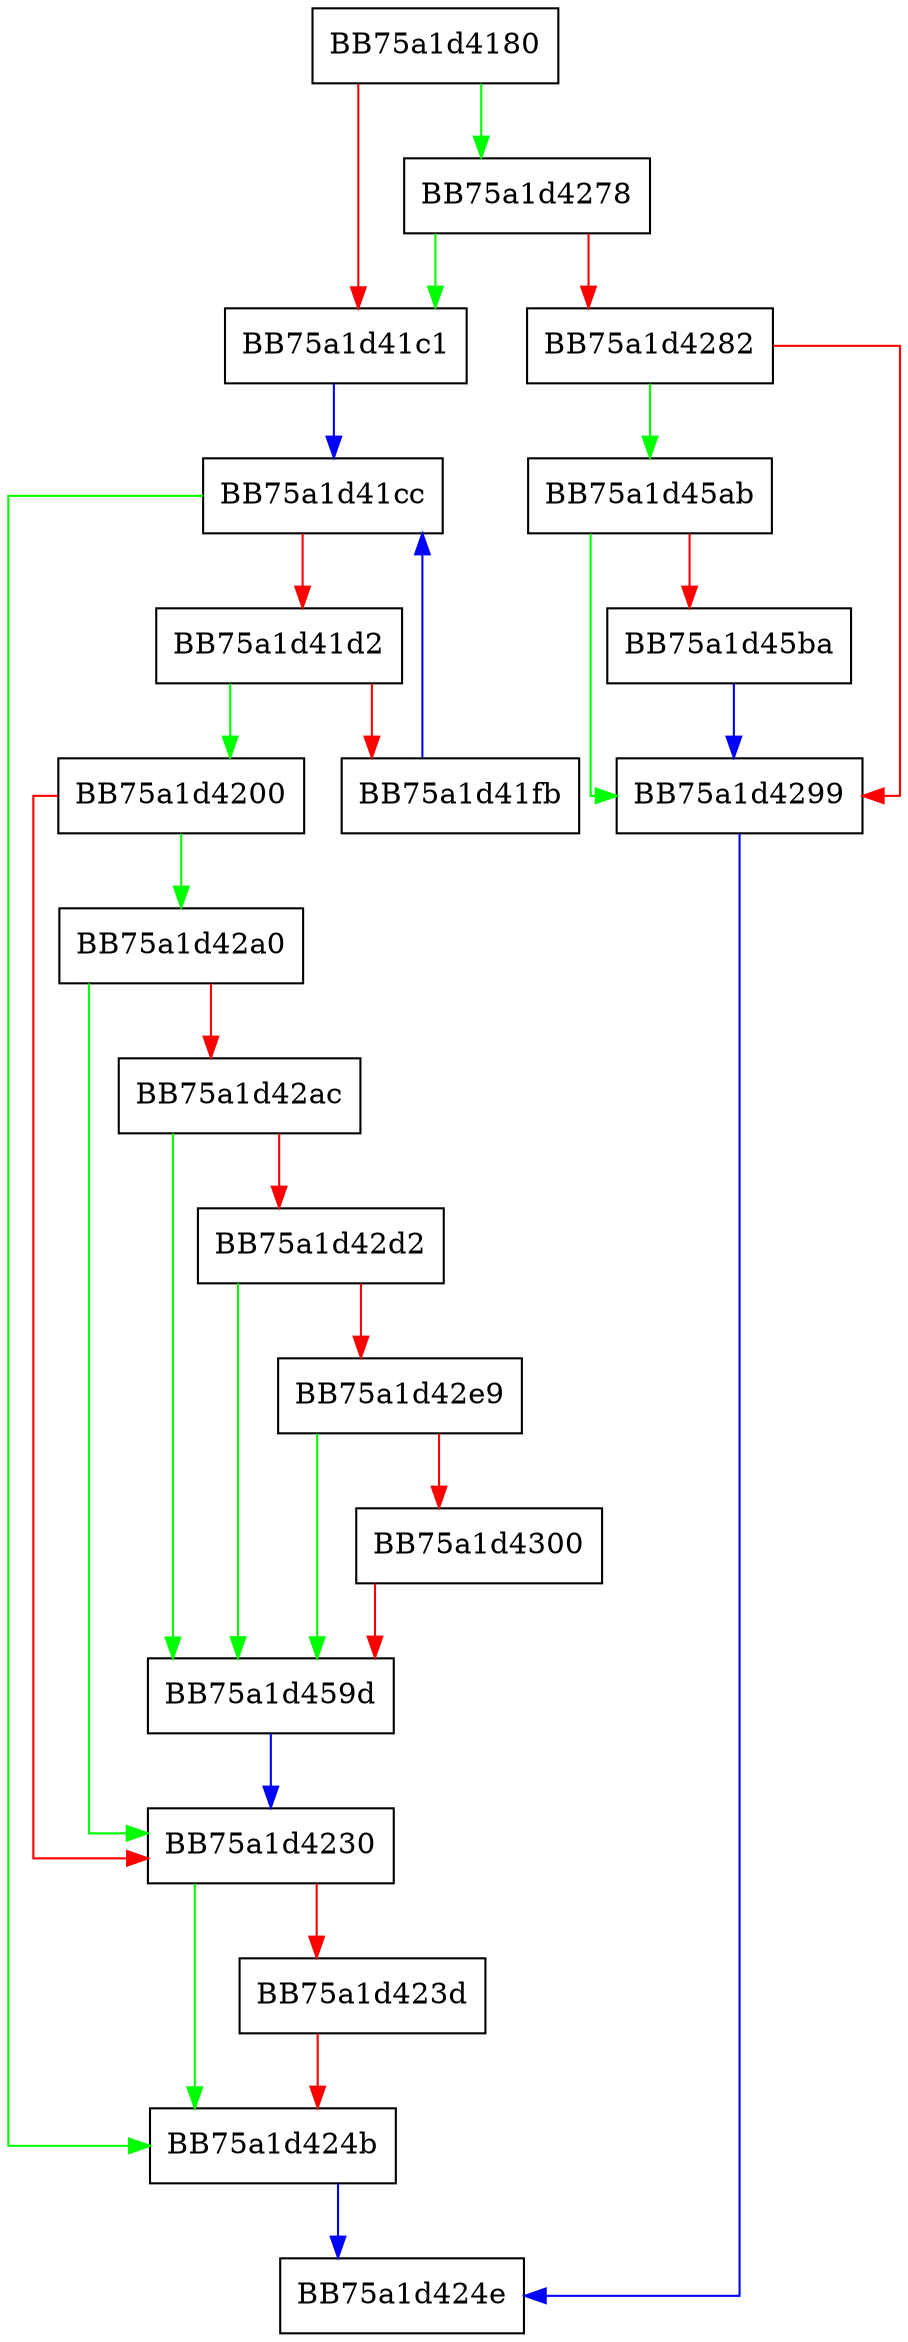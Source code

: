 digraph Validate {
  node [shape="box"];
  graph [splines=ortho];
  BB75a1d4180 -> BB75a1d4278 [color="green"];
  BB75a1d4180 -> BB75a1d41c1 [color="red"];
  BB75a1d41c1 -> BB75a1d41cc [color="blue"];
  BB75a1d41cc -> BB75a1d424b [color="green"];
  BB75a1d41cc -> BB75a1d41d2 [color="red"];
  BB75a1d41d2 -> BB75a1d4200 [color="green"];
  BB75a1d41d2 -> BB75a1d41fb [color="red"];
  BB75a1d41fb -> BB75a1d41cc [color="blue"];
  BB75a1d4200 -> BB75a1d42a0 [color="green"];
  BB75a1d4200 -> BB75a1d4230 [color="red"];
  BB75a1d4230 -> BB75a1d424b [color="green"];
  BB75a1d4230 -> BB75a1d423d [color="red"];
  BB75a1d423d -> BB75a1d424b [color="red"];
  BB75a1d424b -> BB75a1d424e [color="blue"];
  BB75a1d4278 -> BB75a1d41c1 [color="green"];
  BB75a1d4278 -> BB75a1d4282 [color="red"];
  BB75a1d4282 -> BB75a1d45ab [color="green"];
  BB75a1d4282 -> BB75a1d4299 [color="red"];
  BB75a1d4299 -> BB75a1d424e [color="blue"];
  BB75a1d42a0 -> BB75a1d4230 [color="green"];
  BB75a1d42a0 -> BB75a1d42ac [color="red"];
  BB75a1d42ac -> BB75a1d459d [color="green"];
  BB75a1d42ac -> BB75a1d42d2 [color="red"];
  BB75a1d42d2 -> BB75a1d459d [color="green"];
  BB75a1d42d2 -> BB75a1d42e9 [color="red"];
  BB75a1d42e9 -> BB75a1d459d [color="green"];
  BB75a1d42e9 -> BB75a1d4300 [color="red"];
  BB75a1d4300 -> BB75a1d459d [color="red"];
  BB75a1d459d -> BB75a1d4230 [color="blue"];
  BB75a1d45ab -> BB75a1d4299 [color="green"];
  BB75a1d45ab -> BB75a1d45ba [color="red"];
  BB75a1d45ba -> BB75a1d4299 [color="blue"];
}